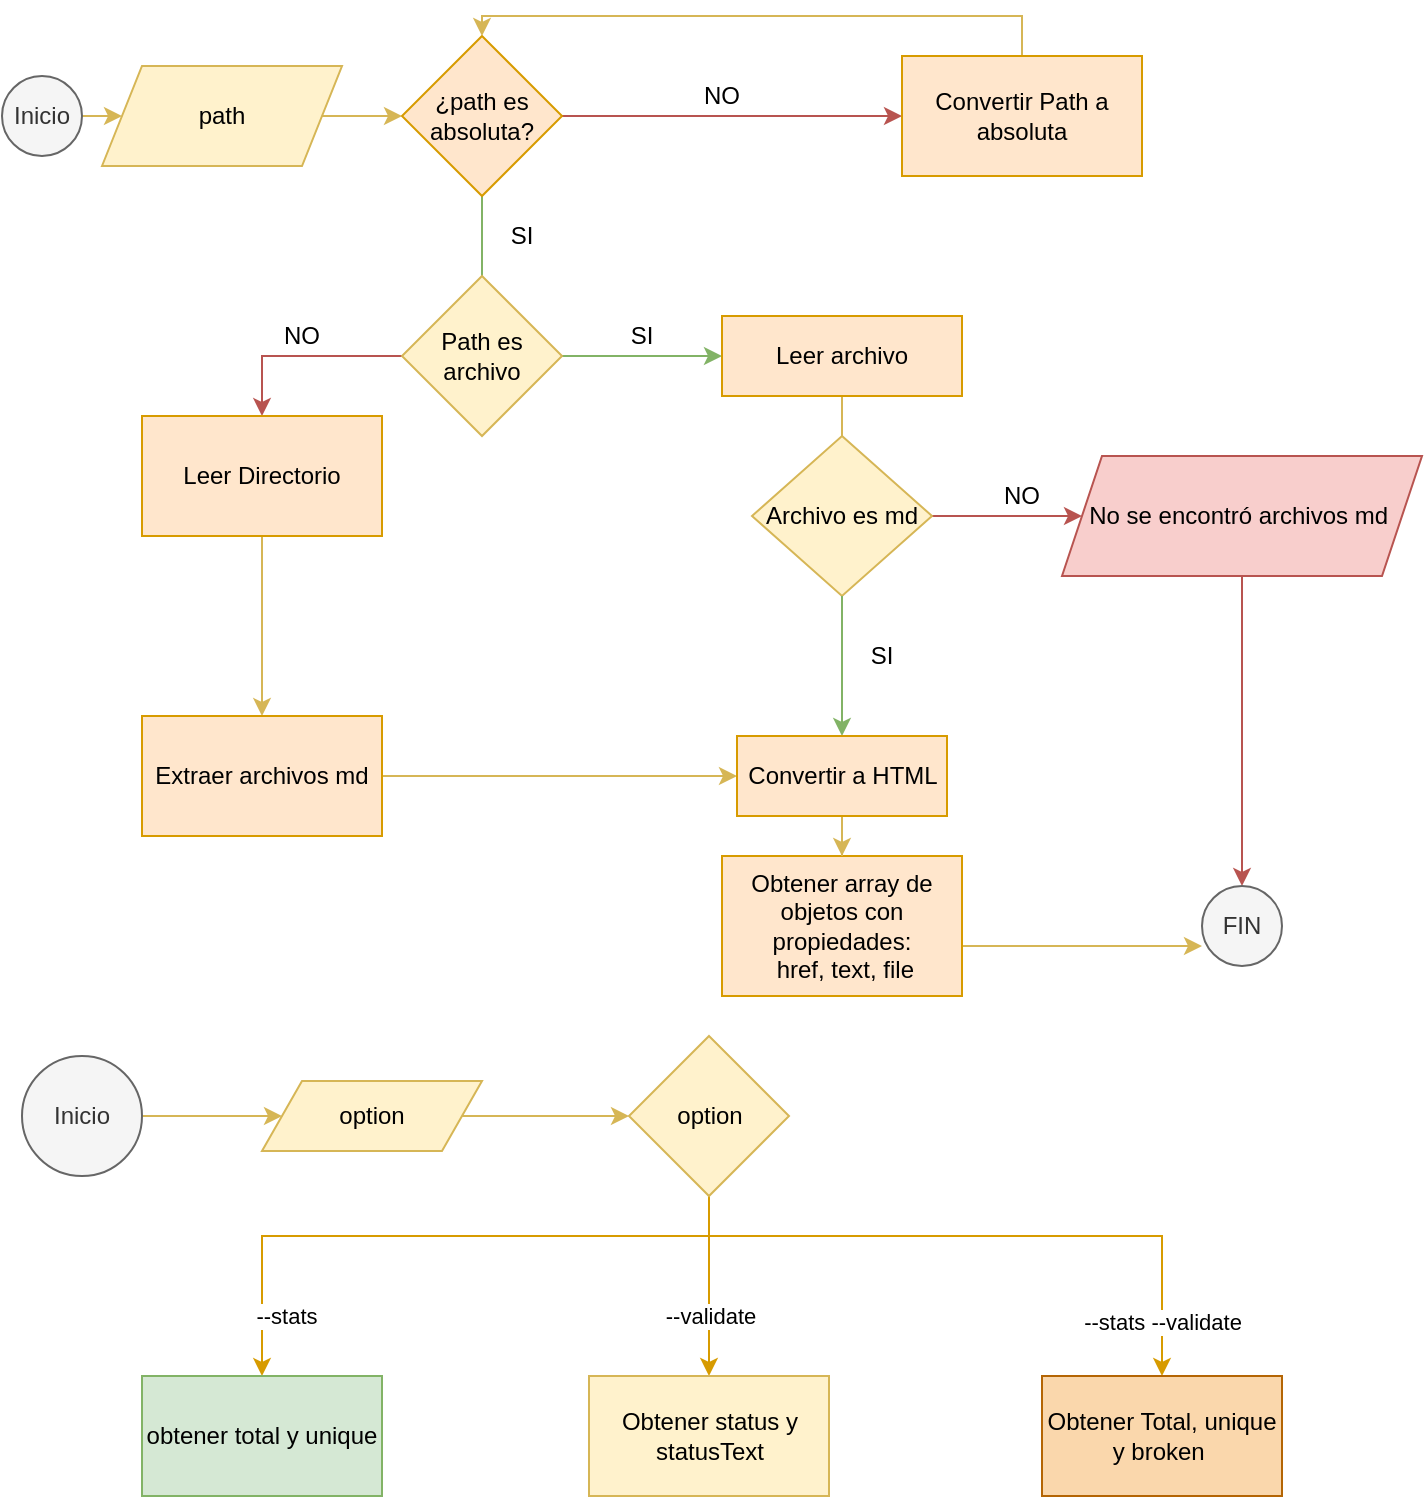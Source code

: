 <mxfile version="13.7.7" type="github">
  <diagram id="C5RBs43oDa-KdzZeNtuy" name="Page-1">
    <mxGraphModel dx="868" dy="492" grid="1" gridSize="10" guides="1" tooltips="1" connect="1" arrows="1" fold="1" page="1" pageScale="1" pageWidth="827" pageHeight="1169" math="0" shadow="0">
      <root>
        <mxCell id="WIyWlLk6GJQsqaUBKTNV-0" />
        <mxCell id="WIyWlLk6GJQsqaUBKTNV-1" parent="WIyWlLk6GJQsqaUBKTNV-0" />
        <mxCell id="SlMSiqB-69G4Y2Gz-R__-4" style="edgeStyle=orthogonalEdgeStyle;rounded=0;orthogonalLoop=1;jettySize=auto;html=1;entryX=0;entryY=0.5;entryDx=0;entryDy=0;exitX=1;exitY=0.5;exitDx=0;exitDy=0;fillColor=#fff2cc;strokeColor=#d6b656;" parent="WIyWlLk6GJQsqaUBKTNV-1" source="SlMSiqB-69G4Y2Gz-R__-1" target="SlMSiqB-69G4Y2Gz-R__-3" edge="1">
          <mxGeometry relative="1" as="geometry">
            <Array as="points">
              <mxPoint x="50" y="130" />
              <mxPoint x="50" y="130" />
            </Array>
          </mxGeometry>
        </mxCell>
        <mxCell id="SlMSiqB-69G4Y2Gz-R__-1" value="Inicio" style="ellipse;whiteSpace=wrap;html=1;aspect=fixed;fillColor=#f5f5f5;strokeColor=#666666;fontColor=#333333;" parent="WIyWlLk6GJQsqaUBKTNV-1" vertex="1">
          <mxGeometry y="110" width="40" height="40" as="geometry" />
        </mxCell>
        <mxCell id="SlMSiqB-69G4Y2Gz-R__-9" style="edgeStyle=orthogonalEdgeStyle;rounded=0;orthogonalLoop=1;jettySize=auto;html=1;entryX=0;entryY=0.5;entryDx=0;entryDy=0;fillColor=#fff2cc;strokeColor=#d6b656;exitX=1;exitY=0.5;exitDx=0;exitDy=0;" parent="WIyWlLk6GJQsqaUBKTNV-1" source="SlMSiqB-69G4Y2Gz-R__-3" target="SlMSiqB-69G4Y2Gz-R__-5" edge="1">
          <mxGeometry relative="1" as="geometry">
            <Array as="points">
              <mxPoint x="160" y="130" />
            </Array>
          </mxGeometry>
        </mxCell>
        <mxCell id="SlMSiqB-69G4Y2Gz-R__-3" value="path" style="shape=parallelogram;perimeter=parallelogramPerimeter;whiteSpace=wrap;html=1;fixedSize=1;fillColor=#fff2cc;strokeColor=#d6b656;" parent="WIyWlLk6GJQsqaUBKTNV-1" vertex="1">
          <mxGeometry x="50" y="105" width="120" height="50" as="geometry" />
        </mxCell>
        <mxCell id="SlMSiqB-69G4Y2Gz-R__-8" style="edgeStyle=orthogonalEdgeStyle;rounded=0;orthogonalLoop=1;jettySize=auto;html=1;entryX=0;entryY=0.5;entryDx=0;entryDy=0;exitX=1;exitY=0.5;exitDx=0;exitDy=0;fillColor=#f8cecc;strokeColor=#b85450;" parent="WIyWlLk6GJQsqaUBKTNV-1" source="SlMSiqB-69G4Y2Gz-R__-5" target="SlMSiqB-69G4Y2Gz-R__-7" edge="1">
          <mxGeometry relative="1" as="geometry">
            <mxPoint x="390" y="190" as="targetPoint" />
            <Array as="points" />
          </mxGeometry>
        </mxCell>
        <mxCell id="SlMSiqB-69G4Y2Gz-R__-25" style="edgeStyle=orthogonalEdgeStyle;rounded=0;orthogonalLoop=1;jettySize=auto;html=1;entryX=0.5;entryY=0;entryDx=0;entryDy=0;exitX=0.5;exitY=1;exitDx=0;exitDy=0;fillColor=#d5e8d4;strokeColor=#82b366;" parent="WIyWlLk6GJQsqaUBKTNV-1" source="SlMSiqB-69G4Y2Gz-R__-5" target="SlMSiqB-69G4Y2Gz-R__-23" edge="1">
          <mxGeometry relative="1" as="geometry">
            <mxPoint x="170" y="180" as="sourcePoint" />
            <Array as="points">
              <mxPoint x="240" y="250" />
              <mxPoint x="240" y="250" />
            </Array>
          </mxGeometry>
        </mxCell>
        <mxCell id="SlMSiqB-69G4Y2Gz-R__-5" value="¿path es absoluta?" style="rhombus;whiteSpace=wrap;html=1;fillColor=#ffe6cc;strokeColor=#d79b00;" parent="WIyWlLk6GJQsqaUBKTNV-1" vertex="1">
          <mxGeometry x="200" y="90" width="80" height="80" as="geometry" />
        </mxCell>
        <mxCell id="SlMSiqB-69G4Y2Gz-R__-17" style="edgeStyle=orthogonalEdgeStyle;rounded=0;orthogonalLoop=1;jettySize=auto;html=1;exitX=0.5;exitY=0;exitDx=0;exitDy=0;entryX=0.5;entryY=0;entryDx=0;entryDy=0;fillColor=#fff2cc;strokeColor=#d6b656;" parent="WIyWlLk6GJQsqaUBKTNV-1" source="SlMSiqB-69G4Y2Gz-R__-7" target="SlMSiqB-69G4Y2Gz-R__-5" edge="1">
          <mxGeometry relative="1" as="geometry">
            <Array as="points" />
          </mxGeometry>
        </mxCell>
        <mxCell id="SlMSiqB-69G4Y2Gz-R__-7" value="Convertir Path a absoluta" style="rounded=0;whiteSpace=wrap;html=1;fillColor=#ffe6cc;strokeColor=#d79b00;" parent="WIyWlLk6GJQsqaUBKTNV-1" vertex="1">
          <mxGeometry x="450" y="100" width="120" height="60" as="geometry" />
        </mxCell>
        <mxCell id="SlMSiqB-69G4Y2Gz-R__-12" value="SI" style="text;html=1;strokeColor=none;fillColor=none;align=center;verticalAlign=middle;whiteSpace=wrap;rounded=0;" parent="WIyWlLk6GJQsqaUBKTNV-1" vertex="1">
          <mxGeometry x="240" y="180" width="40" height="20" as="geometry" />
        </mxCell>
        <mxCell id="SlMSiqB-69G4Y2Gz-R__-15" value="NO" style="text;html=1;strokeColor=none;fillColor=none;align=center;verticalAlign=middle;whiteSpace=wrap;rounded=0;" parent="WIyWlLk6GJQsqaUBKTNV-1" vertex="1">
          <mxGeometry x="340" y="110" width="40" height="20" as="geometry" />
        </mxCell>
        <mxCell id="SlMSiqB-69G4Y2Gz-R__-26" style="edgeStyle=orthogonalEdgeStyle;rounded=0;orthogonalLoop=1;jettySize=auto;html=1;fillColor=#fff2cc;strokeColor=#d6b656;exitX=0.5;exitY=1;exitDx=0;exitDy=0;" parent="WIyWlLk6GJQsqaUBKTNV-1" source="uvzVXJz10Y6N2BSxCGZ2-1" target="SlMSiqB-69G4Y2Gz-R__-27" edge="1">
          <mxGeometry relative="1" as="geometry">
            <mxPoint x="80" y="520" as="targetPoint" />
          </mxGeometry>
        </mxCell>
        <mxCell id="SlMSiqB-69G4Y2Gz-R__-28" style="edgeStyle=orthogonalEdgeStyle;rounded=0;orthogonalLoop=1;jettySize=auto;html=1;entryX=0.5;entryY=0;entryDx=0;entryDy=0;fillColor=#fff2cc;strokeColor=#d6b656;exitX=0.5;exitY=1;exitDx=0;exitDy=0;" parent="WIyWlLk6GJQsqaUBKTNV-1" source="uvzVXJz10Y6N2BSxCGZ2-6" target="SlMSiqB-69G4Y2Gz-R__-31" edge="1">
          <mxGeometry relative="1" as="geometry">
            <mxPoint x="430" y="400" as="targetPoint" />
            <Array as="points">
              <mxPoint x="420" y="330" />
            </Array>
          </mxGeometry>
        </mxCell>
        <mxCell id="uvzVXJz10Y6N2BSxCGZ2-7" style="edgeStyle=orthogonalEdgeStyle;rounded=0;orthogonalLoop=1;jettySize=auto;html=1;fillColor=#d5e8d4;strokeColor=#82b366;" parent="WIyWlLk6GJQsqaUBKTNV-1" source="SlMSiqB-69G4Y2Gz-R__-23" target="uvzVXJz10Y6N2BSxCGZ2-6" edge="1">
          <mxGeometry relative="1" as="geometry" />
        </mxCell>
        <mxCell id="zLIKWh3OletPrL5KVkzX-0" style="edgeStyle=orthogonalEdgeStyle;rounded=0;orthogonalLoop=1;jettySize=auto;html=1;entryX=0.5;entryY=0;entryDx=0;entryDy=0;fillColor=#f8cecc;strokeColor=#b85450;" parent="WIyWlLk6GJQsqaUBKTNV-1" source="SlMSiqB-69G4Y2Gz-R__-23" target="uvzVXJz10Y6N2BSxCGZ2-1" edge="1">
          <mxGeometry relative="1" as="geometry">
            <mxPoint x="80" y="280" as="targetPoint" />
          </mxGeometry>
        </mxCell>
        <mxCell id="SlMSiqB-69G4Y2Gz-R__-23" value="Path es archivo" style="rhombus;whiteSpace=wrap;html=1;fillColor=#fff2cc;strokeColor=#d6b656;" parent="WIyWlLk6GJQsqaUBKTNV-1" vertex="1">
          <mxGeometry x="200" y="210" width="80" height="80" as="geometry" />
        </mxCell>
        <mxCell id="SlMSiqB-69G4Y2Gz-R__-38" style="edgeStyle=orthogonalEdgeStyle;rounded=0;orthogonalLoop=1;jettySize=auto;html=1;fillColor=#fff2cc;strokeColor=#d6b656;entryX=0;entryY=0.5;entryDx=0;entryDy=0;" parent="WIyWlLk6GJQsqaUBKTNV-1" source="SlMSiqB-69G4Y2Gz-R__-27" target="zLIKWh3OletPrL5KVkzX-7" edge="1">
          <mxGeometry relative="1" as="geometry">
            <mxPoint x="360" y="480" as="targetPoint" />
          </mxGeometry>
        </mxCell>
        <mxCell id="SlMSiqB-69G4Y2Gz-R__-27" value="Extraer archivos md" style="rounded=0;whiteSpace=wrap;html=1;fillColor=#ffe6cc;strokeColor=#d79b00;" parent="WIyWlLk6GJQsqaUBKTNV-1" vertex="1">
          <mxGeometry x="70" y="430" width="120" height="60" as="geometry" />
        </mxCell>
        <mxCell id="SlMSiqB-69G4Y2Gz-R__-39" style="edgeStyle=orthogonalEdgeStyle;rounded=0;orthogonalLoop=1;jettySize=auto;html=1;fillColor=#f8cecc;strokeColor=#b85450;" parent="WIyWlLk6GJQsqaUBKTNV-1" source="SlMSiqB-69G4Y2Gz-R__-31" target="SlMSiqB-69G4Y2Gz-R__-40" edge="1">
          <mxGeometry relative="1" as="geometry">
            <mxPoint x="550" y="550" as="targetPoint" />
          </mxGeometry>
        </mxCell>
        <mxCell id="SlMSiqB-69G4Y2Gz-R__-31" value="Archivo es md" style="rhombus;whiteSpace=wrap;html=1;fillColor=#fff2cc;strokeColor=#d6b656;" parent="WIyWlLk6GJQsqaUBKTNV-1" vertex="1">
          <mxGeometry x="375" y="290" width="90" height="80" as="geometry" />
        </mxCell>
        <mxCell id="SlMSiqB-69G4Y2Gz-R__-36" value="SI" style="text;html=1;strokeColor=none;fillColor=none;align=center;verticalAlign=middle;whiteSpace=wrap;rounded=0;" parent="WIyWlLk6GJQsqaUBKTNV-1" vertex="1">
          <mxGeometry x="420" y="390" width="40" height="20" as="geometry" />
        </mxCell>
        <mxCell id="zLIKWh3OletPrL5KVkzX-9" style="edgeStyle=orthogonalEdgeStyle;rounded=0;orthogonalLoop=1;jettySize=auto;html=1;fillColor=#f8cecc;strokeColor=#b85450;" parent="WIyWlLk6GJQsqaUBKTNV-1" source="SlMSiqB-69G4Y2Gz-R__-40" target="SlMSiqB-69G4Y2Gz-R__-52" edge="1">
          <mxGeometry relative="1" as="geometry" />
        </mxCell>
        <mxCell id="SlMSiqB-69G4Y2Gz-R__-40" value="No se encontró archivos md&amp;nbsp;" style="shape=parallelogram;perimeter=parallelogramPerimeter;whiteSpace=wrap;html=1;fixedSize=1;fillColor=#f8cecc;strokeColor=#b85450;" parent="WIyWlLk6GJQsqaUBKTNV-1" vertex="1">
          <mxGeometry x="530" y="300" width="180" height="60" as="geometry" />
        </mxCell>
        <mxCell id="SlMSiqB-69G4Y2Gz-R__-42" value="NO" style="text;html=1;strokeColor=none;fillColor=none;align=center;verticalAlign=middle;whiteSpace=wrap;rounded=0;" parent="WIyWlLk6GJQsqaUBKTNV-1" vertex="1">
          <mxGeometry x="490" y="310" width="40" height="20" as="geometry" />
        </mxCell>
        <mxCell id="SlMSiqB-69G4Y2Gz-R__-52" value="FIN" style="ellipse;whiteSpace=wrap;html=1;aspect=fixed;fillColor=#f5f5f5;strokeColor=#666666;fontColor=#333333;" parent="WIyWlLk6GJQsqaUBKTNV-1" vertex="1">
          <mxGeometry x="600" y="515" width="40" height="40" as="geometry" />
        </mxCell>
        <mxCell id="uvzVXJz10Y6N2BSxCGZ2-1" value="Leer Directorio" style="rounded=0;whiteSpace=wrap;html=1;fillColor=#ffe6cc;strokeColor=#d79b00;" parent="WIyWlLk6GJQsqaUBKTNV-1" vertex="1">
          <mxGeometry x="70" y="280" width="120" height="60" as="geometry" />
        </mxCell>
        <mxCell id="uvzVXJz10Y6N2BSxCGZ2-6" value="Leer archivo" style="rounded=0;whiteSpace=wrap;html=1;fillColor=#ffe6cc;strokeColor=#d79b00;" parent="WIyWlLk6GJQsqaUBKTNV-1" vertex="1">
          <mxGeometry x="360" y="230" width="120" height="40" as="geometry" />
        </mxCell>
        <mxCell id="uvzVXJz10Y6N2BSxCGZ2-14" style="edgeStyle=orthogonalEdgeStyle;rounded=0;orthogonalLoop=1;jettySize=auto;html=1;fillColor=#d5e8d4;strokeColor=#82b366;" parent="WIyWlLk6GJQsqaUBKTNV-1" source="SlMSiqB-69G4Y2Gz-R__-31" target="zLIKWh3OletPrL5KVkzX-7" edge="1">
          <mxGeometry relative="1" as="geometry">
            <mxPoint x="440" y="600" as="sourcePoint" />
            <mxPoint x="440" y="570" as="targetPoint" />
          </mxGeometry>
        </mxCell>
        <mxCell id="uvzVXJz10Y6N2BSxCGZ2-19" style="edgeStyle=orthogonalEdgeStyle;rounded=0;orthogonalLoop=1;jettySize=auto;html=1;fillColor=#fff2cc;strokeColor=#d6b656;exitX=1;exitY=0.25;exitDx=0;exitDy=0;" parent="WIyWlLk6GJQsqaUBKTNV-1" source="uvzVXJz10Y6N2BSxCGZ2-16" edge="1">
          <mxGeometry relative="1" as="geometry">
            <Array as="points">
              <mxPoint x="480" y="545" />
            </Array>
            <mxPoint x="600" y="545" as="targetPoint" />
          </mxGeometry>
        </mxCell>
        <mxCell id="uvzVXJz10Y6N2BSxCGZ2-16" value="Obtener array de objetos con propiedades:&lt;br&gt;&amp;nbsp;href, text, file" style="rounded=0;whiteSpace=wrap;html=1;fillColor=#ffe6cc;strokeColor=#d79b00;" parent="WIyWlLk6GJQsqaUBKTNV-1" vertex="1">
          <mxGeometry x="360" y="500" width="120" height="70" as="geometry" />
        </mxCell>
        <mxCell id="zLIKWh3OletPrL5KVkzX-1" value="NO" style="text;html=1;strokeColor=none;fillColor=none;align=center;verticalAlign=middle;whiteSpace=wrap;rounded=0;" parent="WIyWlLk6GJQsqaUBKTNV-1" vertex="1">
          <mxGeometry x="130" y="230" width="40" height="20" as="geometry" />
        </mxCell>
        <mxCell id="zLIKWh3OletPrL5KVkzX-8" style="edgeStyle=orthogonalEdgeStyle;rounded=0;orthogonalLoop=1;jettySize=auto;html=1;fillColor=#fff2cc;strokeColor=#d6b656;" parent="WIyWlLk6GJQsqaUBKTNV-1" source="zLIKWh3OletPrL5KVkzX-7" target="uvzVXJz10Y6N2BSxCGZ2-16" edge="1">
          <mxGeometry relative="1" as="geometry" />
        </mxCell>
        <mxCell id="zLIKWh3OletPrL5KVkzX-7" value="Convertir a HTML" style="rounded=0;whiteSpace=wrap;html=1;fillColor=#ffe6cc;strokeColor=#d79b00;" parent="WIyWlLk6GJQsqaUBKTNV-1" vertex="1">
          <mxGeometry x="367.5" y="440" width="105" height="40" as="geometry" />
        </mxCell>
        <mxCell id="zLIKWh3OletPrL5KVkzX-11" value="SI" style="text;html=1;strokeColor=none;fillColor=none;align=center;verticalAlign=middle;whiteSpace=wrap;rounded=0;" parent="WIyWlLk6GJQsqaUBKTNV-1" vertex="1">
          <mxGeometry x="300" y="230" width="40" height="20" as="geometry" />
        </mxCell>
        <mxCell id="Ern-4qWcctbtKBSS69rt-2" style="edgeStyle=orthogonalEdgeStyle;rounded=0;orthogonalLoop=1;jettySize=auto;html=1;fillColor=#fff2cc;strokeColor=#d6b656;" edge="1" parent="WIyWlLk6GJQsqaUBKTNV-1" source="Ern-4qWcctbtKBSS69rt-0" target="Ern-4qWcctbtKBSS69rt-3">
          <mxGeometry relative="1" as="geometry">
            <mxPoint x="140" y="630" as="targetPoint" />
          </mxGeometry>
        </mxCell>
        <mxCell id="Ern-4qWcctbtKBSS69rt-0" value="Inicio" style="ellipse;whiteSpace=wrap;html=1;aspect=fixed;fillColor=#f5f5f5;strokeColor=#666666;fontColor=#333333;" vertex="1" parent="WIyWlLk6GJQsqaUBKTNV-1">
          <mxGeometry x="10" y="600" width="60" height="60" as="geometry" />
        </mxCell>
        <mxCell id="Ern-4qWcctbtKBSS69rt-5" style="edgeStyle=orthogonalEdgeStyle;rounded=0;orthogonalLoop=1;jettySize=auto;html=1;exitX=1;exitY=0.5;exitDx=0;exitDy=0;entryX=0;entryY=0.5;entryDx=0;entryDy=0;fillColor=#fff2cc;strokeColor=#d6b656;" edge="1" parent="WIyWlLk6GJQsqaUBKTNV-1" source="Ern-4qWcctbtKBSS69rt-3" target="Ern-4qWcctbtKBSS69rt-4">
          <mxGeometry relative="1" as="geometry" />
        </mxCell>
        <mxCell id="Ern-4qWcctbtKBSS69rt-3" value="option" style="shape=parallelogram;perimeter=parallelogramPerimeter;whiteSpace=wrap;html=1;fixedSize=1;fillColor=#fff2cc;strokeColor=#d6b656;" vertex="1" parent="WIyWlLk6GJQsqaUBKTNV-1">
          <mxGeometry x="130" y="612.5" width="110" height="35" as="geometry" />
        </mxCell>
        <mxCell id="Ern-4qWcctbtKBSS69rt-6" style="edgeStyle=orthogonalEdgeStyle;rounded=0;orthogonalLoop=1;jettySize=auto;html=1;fillColor=#ffe6cc;strokeColor=#d79b00;" edge="1" parent="WIyWlLk6GJQsqaUBKTNV-1" source="Ern-4qWcctbtKBSS69rt-4" target="Ern-4qWcctbtKBSS69rt-7">
          <mxGeometry relative="1" as="geometry">
            <mxPoint x="500" y="630" as="targetPoint" />
          </mxGeometry>
        </mxCell>
        <mxCell id="Ern-4qWcctbtKBSS69rt-8" value="--validate" style="edgeLabel;html=1;align=center;verticalAlign=middle;resizable=0;points=[];" vertex="1" connectable="0" parent="Ern-4qWcctbtKBSS69rt-6">
          <mxGeometry x="-0.262" relative="1" as="geometry">
            <mxPoint y="27" as="offset" />
          </mxGeometry>
        </mxCell>
        <mxCell id="Ern-4qWcctbtKBSS69rt-10" style="edgeStyle=orthogonalEdgeStyle;rounded=0;orthogonalLoop=1;jettySize=auto;html=1;entryX=0.5;entryY=0;entryDx=0;entryDy=0;exitX=0.5;exitY=1;exitDx=0;exitDy=0;fillColor=#ffe6cc;strokeColor=#d79b00;" edge="1" parent="WIyWlLk6GJQsqaUBKTNV-1" source="Ern-4qWcctbtKBSS69rt-4" target="Ern-4qWcctbtKBSS69rt-9">
          <mxGeometry relative="1" as="geometry">
            <Array as="points">
              <mxPoint x="354" y="690" />
              <mxPoint x="130" y="690" />
            </Array>
          </mxGeometry>
        </mxCell>
        <mxCell id="Ern-4qWcctbtKBSS69rt-11" value="--stats" style="edgeLabel;html=1;align=center;verticalAlign=middle;resizable=0;points=[];" vertex="1" connectable="0" parent="Ern-4qWcctbtKBSS69rt-10">
          <mxGeometry x="-0.3" y="-1" relative="1" as="geometry">
            <mxPoint x="-122" y="41" as="offset" />
          </mxGeometry>
        </mxCell>
        <mxCell id="Ern-4qWcctbtKBSS69rt-12" style="edgeStyle=orthogonalEdgeStyle;rounded=0;orthogonalLoop=1;jettySize=auto;html=1;exitX=0.5;exitY=1;exitDx=0;exitDy=0;fillColor=#ffe6cc;strokeColor=#d79b00;" edge="1" parent="WIyWlLk6GJQsqaUBKTNV-1" source="Ern-4qWcctbtKBSS69rt-4" target="Ern-4qWcctbtKBSS69rt-13">
          <mxGeometry relative="1" as="geometry">
            <mxPoint x="580" y="760" as="targetPoint" />
            <Array as="points">
              <mxPoint x="354" y="690" />
              <mxPoint x="580" y="690" />
            </Array>
          </mxGeometry>
        </mxCell>
        <mxCell id="Ern-4qWcctbtKBSS69rt-14" value="--stats --validate" style="edgeLabel;html=1;align=center;verticalAlign=middle;resizable=0;points=[];" vertex="1" connectable="0" parent="Ern-4qWcctbtKBSS69rt-12">
          <mxGeometry x="0.702" relative="1" as="geometry">
            <mxPoint y="20" as="offset" />
          </mxGeometry>
        </mxCell>
        <mxCell id="Ern-4qWcctbtKBSS69rt-4" value="option" style="rhombus;whiteSpace=wrap;html=1;fillColor=#fff2cc;strokeColor=#d6b656;" vertex="1" parent="WIyWlLk6GJQsqaUBKTNV-1">
          <mxGeometry x="313.5" y="590" width="80" height="80" as="geometry" />
        </mxCell>
        <mxCell id="Ern-4qWcctbtKBSS69rt-7" value="Obtener status y statusText" style="rounded=0;whiteSpace=wrap;html=1;fillColor=#fff2cc;strokeColor=#d6b656;" vertex="1" parent="WIyWlLk6GJQsqaUBKTNV-1">
          <mxGeometry x="293.5" y="760" width="120" height="60" as="geometry" />
        </mxCell>
        <mxCell id="Ern-4qWcctbtKBSS69rt-9" value="obtener total y unique" style="rounded=0;whiteSpace=wrap;html=1;fillColor=#d5e8d4;strokeColor=#82b366;" vertex="1" parent="WIyWlLk6GJQsqaUBKTNV-1">
          <mxGeometry x="70" y="760" width="120" height="60" as="geometry" />
        </mxCell>
        <mxCell id="Ern-4qWcctbtKBSS69rt-13" value="Obtener Total, unique y broken&amp;nbsp;" style="rounded=0;whiteSpace=wrap;html=1;fillColor=#fad7ac;strokeColor=#b46504;" vertex="1" parent="WIyWlLk6GJQsqaUBKTNV-1">
          <mxGeometry x="520" y="760" width="120" height="60" as="geometry" />
        </mxCell>
      </root>
    </mxGraphModel>
  </diagram>
</mxfile>
